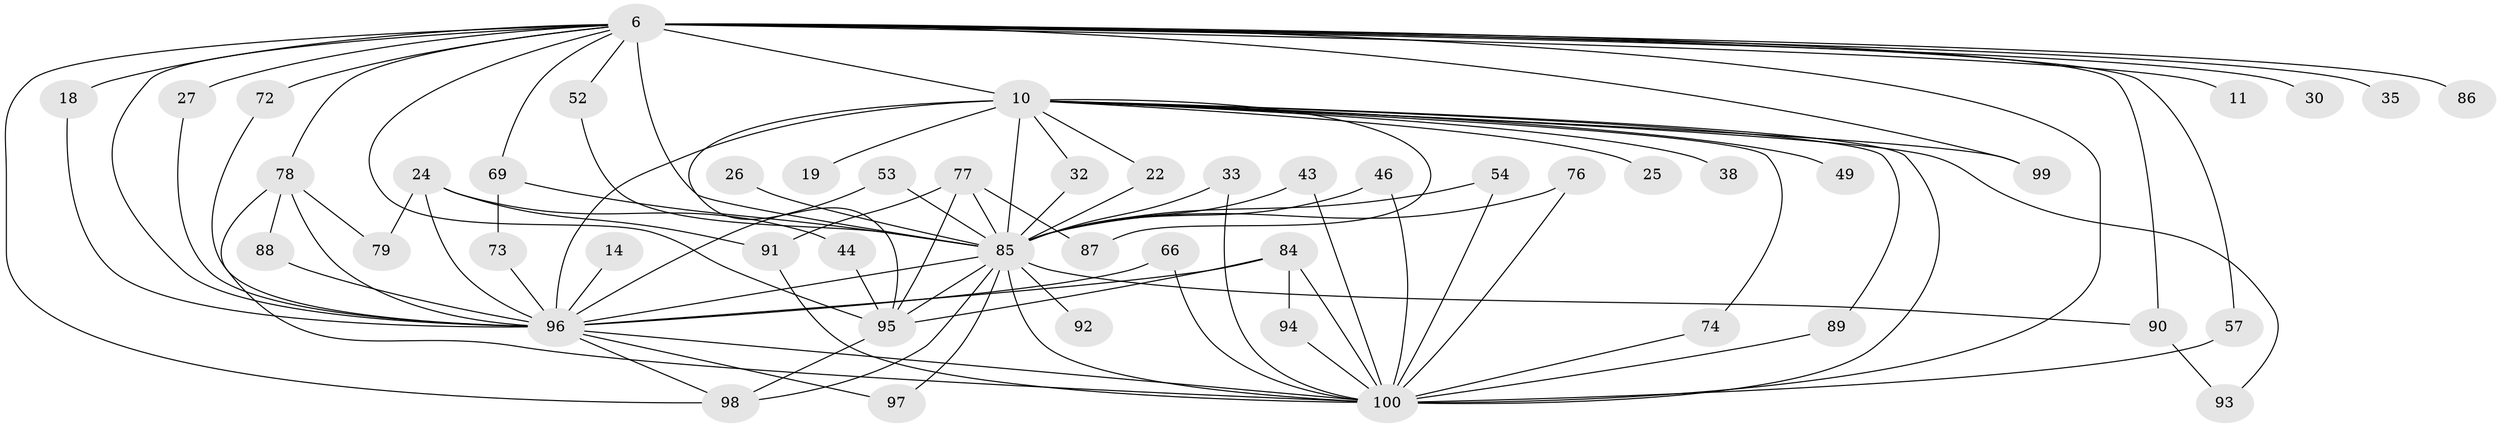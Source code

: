 // original degree distribution, {17: 0.02, 20: 0.01, 23: 0.01, 21: 0.02, 18: 0.01, 26: 0.01, 29: 0.01, 15: 0.01, 2: 0.55, 3: 0.21, 6: 0.04, 5: 0.06, 4: 0.04}
// Generated by graph-tools (version 1.1) at 2025/45/03/09/25 04:45:04]
// undirected, 50 vertices, 94 edges
graph export_dot {
graph [start="1"]
  node [color=gray90,style=filled];
  6 [super="+4"];
  10 [super="+7"];
  11;
  14;
  18;
  19;
  22;
  24;
  25;
  26;
  27;
  30;
  32;
  33;
  35 [super="+29"];
  38;
  43 [super="+16"];
  44;
  46;
  49;
  52;
  53;
  54 [super="+20"];
  57;
  66;
  69 [super="+28"];
  72 [super="+65"];
  73 [super="+36"];
  74;
  76;
  77 [super="+48"];
  78 [super="+56"];
  79;
  84 [super="+37"];
  85 [super="+58+62+8"];
  86;
  87;
  88 [super="+80"];
  89;
  90;
  91 [super="+61"];
  92;
  93;
  94 [super="+63"];
  95 [super="+59+81+64"];
  96 [super="+45+67+5+71"];
  97;
  98 [super="+83"];
  99 [super="+68"];
  100 [super="+75+55+31+9"];
  6 -- 10 [weight=4];
  6 -- 11 [weight=2];
  6 -- 18;
  6 -- 27;
  6 -- 30 [weight=2];
  6 -- 35 [weight=3];
  6 -- 57;
  6 -- 86 [weight=2];
  6 -- 90;
  6 -- 72 [weight=2];
  6 -- 78 [weight=2];
  6 -- 98;
  6 -- 52;
  6 -- 69;
  6 -- 99;
  6 -- 96 [weight=6];
  6 -- 95 [weight=4];
  6 -- 85 [weight=4];
  6 -- 100 [weight=6];
  10 -- 19 [weight=2];
  10 -- 25 [weight=2];
  10 -- 49 [weight=2];
  10 -- 99 [weight=2];
  10 -- 74;
  10 -- 22;
  10 -- 87;
  10 -- 89;
  10 -- 93;
  10 -- 32;
  10 -- 38;
  10 -- 95 [weight=3];
  10 -- 96 [weight=6];
  10 -- 85 [weight=5];
  10 -- 100 [weight=6];
  14 -- 96;
  18 -- 96;
  22 -- 85;
  24 -- 44;
  24 -- 79;
  24 -- 91;
  24 -- 96 [weight=2];
  26 -- 85 [weight=2];
  27 -- 96;
  32 -- 85;
  33 -- 85;
  33 -- 100;
  43 -- 85 [weight=2];
  43 -- 100;
  44 -- 95;
  46 -- 85;
  46 -- 100;
  52 -- 85;
  53 -- 96;
  53 -- 85;
  54 -- 85;
  54 -- 100 [weight=3];
  57 -- 100;
  66 -- 96;
  66 -- 100;
  69 -- 85 [weight=3];
  69 -- 73;
  72 -- 96;
  73 -- 96 [weight=2];
  74 -- 100;
  76 -- 85;
  76 -- 100;
  77 -- 87;
  77 -- 91;
  77 -- 85 [weight=3];
  77 -- 95;
  78 -- 96;
  78 -- 100 [weight=2];
  78 -- 88 [weight=2];
  78 -- 79;
  84 -- 100;
  84 -- 96;
  84 -- 94;
  84 -- 95;
  85 -- 96 [weight=5];
  85 -- 90;
  85 -- 92;
  85 -- 95 [weight=2];
  85 -- 97;
  85 -- 100 [weight=8];
  85 -- 98;
  88 -- 96;
  89 -- 100;
  90 -- 93;
  91 -- 100;
  94 -- 100 [weight=2];
  95 -- 98;
  96 -- 97;
  96 -- 100 [weight=4];
  96 -- 98;
}
